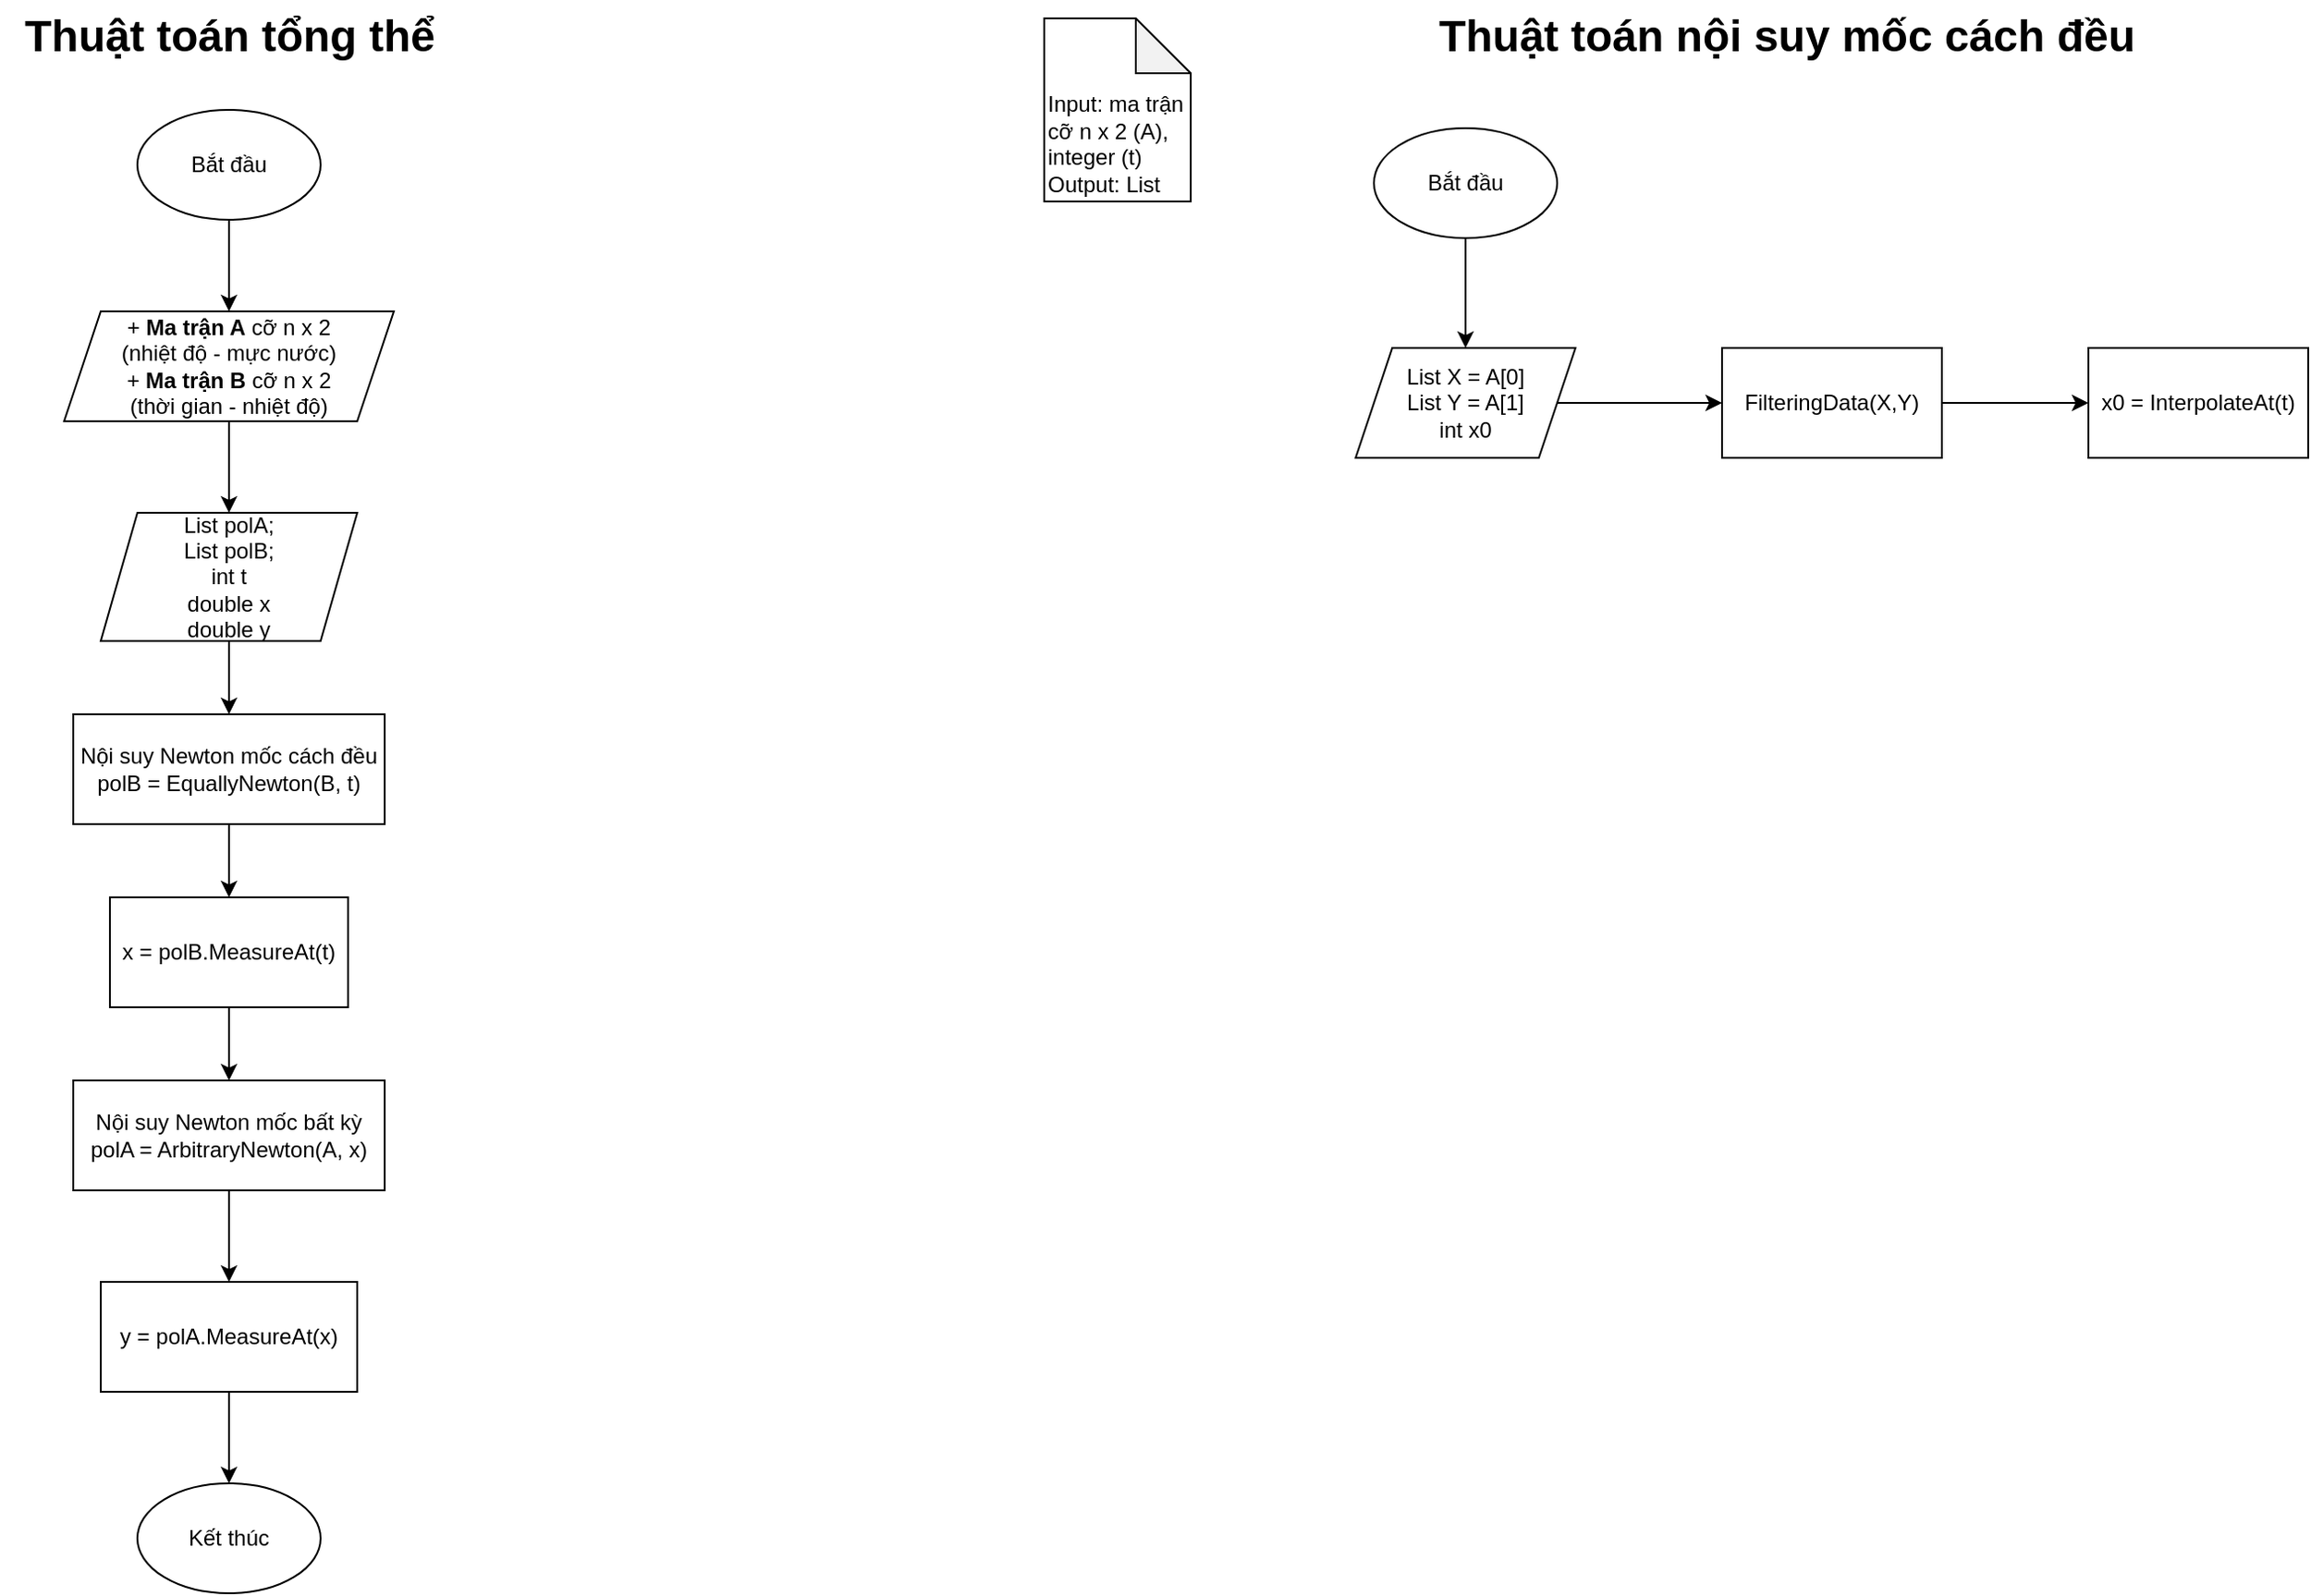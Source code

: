 <mxfile>
    <diagram id="M3t77F4vWiFAXNjOxnxV" name="Page-1">
        <mxGraphModel dx="1102" dy="958" grid="1" gridSize="10" guides="1" tooltips="1" connect="1" arrows="1" fold="1" page="1" pageScale="1" pageWidth="850" pageHeight="1100" math="0" shadow="0">
            <root>
                <mxCell id="0"/>
                <mxCell id="1" parent="0"/>
                <mxCell id="2" value="Thuật toán tổng thể" style="text;strokeColor=none;fillColor=none;html=1;fontSize=24;fontStyle=1;verticalAlign=middle;align=center;" parent="1" vertex="1">
                    <mxGeometry x="300" y="10" width="250" height="40" as="geometry"/>
                </mxCell>
                <mxCell id="5" value="" style="edgeStyle=orthogonalEdgeStyle;html=1;" parent="1" source="3" target="4" edge="1">
                    <mxGeometry relative="1" as="geometry"/>
                </mxCell>
                <mxCell id="3" value="Bắt đầu" style="strokeWidth=1;html=1;shape=mxgraph.flowchart.start_1;whiteSpace=wrap;" parent="1" vertex="1">
                    <mxGeometry x="375" y="70" width="100" height="60" as="geometry"/>
                </mxCell>
                <mxCell id="7" value="" style="edgeStyle=orthogonalEdgeStyle;html=1;" parent="1" source="4" target="6" edge="1">
                    <mxGeometry relative="1" as="geometry"/>
                </mxCell>
                <mxCell id="4" value="+ &lt;b&gt;Ma trận A&lt;/b&gt; cỡ n x 2&lt;br&gt;(nhiệt độ - mực nước)&lt;br&gt;+ &lt;b&gt;Ma trận B&lt;/b&gt; cỡ n x 2&lt;br&gt;(thời gian - nhiệt độ)" style="shape=parallelogram;perimeter=parallelogramPerimeter;whiteSpace=wrap;html=1;fixedSize=1;strokeWidth=1;" parent="1" vertex="1">
                    <mxGeometry x="335" y="180" width="180" height="60" as="geometry"/>
                </mxCell>
                <mxCell id="9" value="" style="edgeStyle=orthogonalEdgeStyle;html=1;entryX=0.5;entryY=0;entryDx=0;entryDy=0;" parent="1" source="6" target="12" edge="1">
                    <mxGeometry relative="1" as="geometry"/>
                </mxCell>
                <mxCell id="6" value="List polA;&lt;br&gt;List polB;&lt;br&gt;int t&lt;br&gt;double x&lt;br&gt;double y" style="shape=parallelogram;perimeter=parallelogramPerimeter;whiteSpace=wrap;html=1;fixedSize=1;strokeWidth=1;" parent="1" vertex="1">
                    <mxGeometry x="355" y="290" width="140" height="70" as="geometry"/>
                </mxCell>
                <mxCell id="20" value="" style="edgeStyle=orthogonalEdgeStyle;html=1;" edge="1" parent="1" source="8" target="19">
                    <mxGeometry relative="1" as="geometry"/>
                </mxCell>
                <mxCell id="8" value="Nội suy Newton mốc bất kỳ&lt;br&gt;polA = ArbitraryNewton(A, x)" style="whiteSpace=wrap;html=1;strokeWidth=1;" parent="1" vertex="1">
                    <mxGeometry x="340" y="600" width="170" height="60" as="geometry"/>
                </mxCell>
                <mxCell id="17" value="" style="edgeStyle=orthogonalEdgeStyle;html=1;" edge="1" parent="1" source="12" target="16">
                    <mxGeometry relative="1" as="geometry"/>
                </mxCell>
                <mxCell id="12" value="Nội suy Newton mốc cách đều&lt;br&gt;polB = EquallyNewton(B, t)" style="whiteSpace=wrap;html=1;strokeWidth=1;" vertex="1" parent="1">
                    <mxGeometry x="340" y="400" width="170" height="60" as="geometry"/>
                </mxCell>
                <mxCell id="18" style="edgeStyle=orthogonalEdgeStyle;html=1;entryX=0.5;entryY=0;entryDx=0;entryDy=0;" edge="1" parent="1" source="16" target="8">
                    <mxGeometry relative="1" as="geometry"/>
                </mxCell>
                <mxCell id="16" value="x = polB.MeasureAt(t)" style="whiteSpace=wrap;html=1;strokeWidth=1;" vertex="1" parent="1">
                    <mxGeometry x="360" y="500" width="130" height="60" as="geometry"/>
                </mxCell>
                <mxCell id="22" style="edgeStyle=orthogonalEdgeStyle;html=1;entryX=0.5;entryY=0;entryDx=0;entryDy=0;entryPerimeter=0;" edge="1" parent="1" source="19" target="21">
                    <mxGeometry relative="1" as="geometry"/>
                </mxCell>
                <mxCell id="19" value="y = polA.MeasureAt(x)" style="whiteSpace=wrap;html=1;strokeWidth=1;" vertex="1" parent="1">
                    <mxGeometry x="355" y="710" width="140" height="60" as="geometry"/>
                </mxCell>
                <mxCell id="21" value="Kết thúc" style="strokeWidth=1;html=1;shape=mxgraph.flowchart.start_1;whiteSpace=wrap;" vertex="1" parent="1">
                    <mxGeometry x="375" y="820" width="100" height="60" as="geometry"/>
                </mxCell>
                <mxCell id="23" value="Thuật toán nội suy mốc cách đều" style="text;strokeColor=none;fillColor=none;html=1;fontSize=24;fontStyle=1;verticalAlign=middle;align=center;" vertex="1" parent="1">
                    <mxGeometry x="1065" y="10" width="420" height="40" as="geometry"/>
                </mxCell>
                <mxCell id="31" value="" style="edgeStyle=orthogonalEdgeStyle;html=1;" edge="1" parent="1" source="25" target="30">
                    <mxGeometry relative="1" as="geometry"/>
                </mxCell>
                <mxCell id="25" value="Bắt đầu" style="strokeWidth=1;html=1;shape=mxgraph.flowchart.start_1;whiteSpace=wrap;" vertex="1" parent="1">
                    <mxGeometry x="1050" y="80" width="100" height="60" as="geometry"/>
                </mxCell>
                <mxCell id="26" value="Input: ma trận cỡ n x 2 (A), integer (t)&lt;br&gt;Output: List" style="shape=note;whiteSpace=wrap;html=1;backgroundOutline=1;darkOpacity=0.05;align=left;verticalAlign=bottom;" vertex="1" parent="1">
                    <mxGeometry x="870" y="20" width="80" height="100" as="geometry"/>
                </mxCell>
                <mxCell id="39" value="" style="edgeStyle=orthogonalEdgeStyle;html=1;" edge="1" parent="1" source="30" target="38">
                    <mxGeometry relative="1" as="geometry"/>
                </mxCell>
                <mxCell id="30" value="List X = A[0]&lt;br&gt;List Y = A[1]&lt;br&gt;int x0" style="shape=parallelogram;perimeter=parallelogramPerimeter;whiteSpace=wrap;html=1;fixedSize=1;strokeWidth=1;" vertex="1" parent="1">
                    <mxGeometry x="1040" y="200" width="120" height="60" as="geometry"/>
                </mxCell>
                <mxCell id="41" value="" style="edgeStyle=orthogonalEdgeStyle;html=1;" edge="1" parent="1" source="38" target="40">
                    <mxGeometry relative="1" as="geometry"/>
                </mxCell>
                <mxCell id="38" value="FilteringData(X,Y)" style="whiteSpace=wrap;html=1;strokeWidth=1;" vertex="1" parent="1">
                    <mxGeometry x="1240" y="200" width="120" height="60" as="geometry"/>
                </mxCell>
                <mxCell id="40" value="x0 = InterpolateAt(t)" style="whiteSpace=wrap;html=1;strokeWidth=1;" vertex="1" parent="1">
                    <mxGeometry x="1440" y="200" width="120" height="60" as="geometry"/>
                </mxCell>
            </root>
        </mxGraphModel>
    </diagram>
</mxfile>